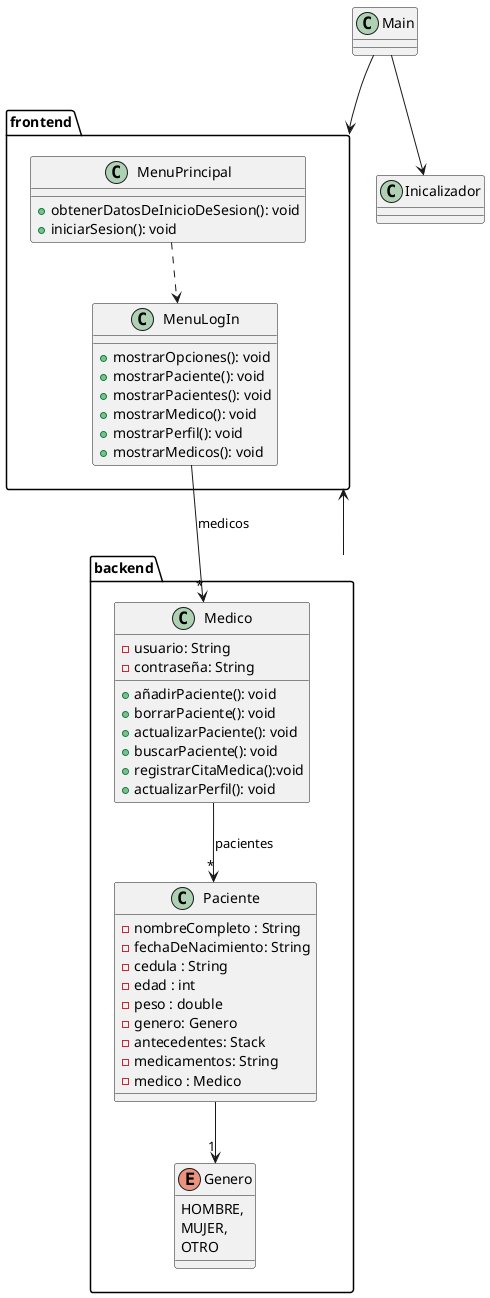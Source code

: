 @startuml
'https://plantuml.com/class-diagram'

class Main

package frontend{
    class MenuLogIn{
        + mostrarOpciones(): void
        + mostrarPaciente(): void
        + mostrarPacientes(): void
        + mostrarMedico(): void
        + mostrarPerfil(): void
        + mostrarMedicos(): void
    }
    class MenuPrincipal{
        + obtenerDatosDeInicioDeSesion(): void
        + iniciarSesion(): void
    }
}

package backend {
    enum Genero{
        HOMBRE,
        MUJER,
        OTRO
    }
    class Paciente{
        - nombreCompleto : String
        - fechaDeNacimiento: String
        - cedula : String
        - edad : int
        - peso : double
        - genero: Genero
        - antecedentes: Stack
        - medicamentos: String
        - medico : Medico
    }
    class Medico{
        - usuario: String
        - contraseña: String
        + añadirPaciente(): void
        + borrarPaciente(): void
        + actualizarPaciente(): void
        + buscarPaciente(): void
        + registrarCitaMedica():void
        + actualizarPerfil(): void
    }
}
Main --> Inicalizador
Main --> frontend
backend -r-> frontend
Medico -->"*" Paciente: pacientes
Paciente -->"1" Genero
MenuLogIn --> "*"Medico: medicos
MenuPrincipal ..> MenuLogIn
@enduml